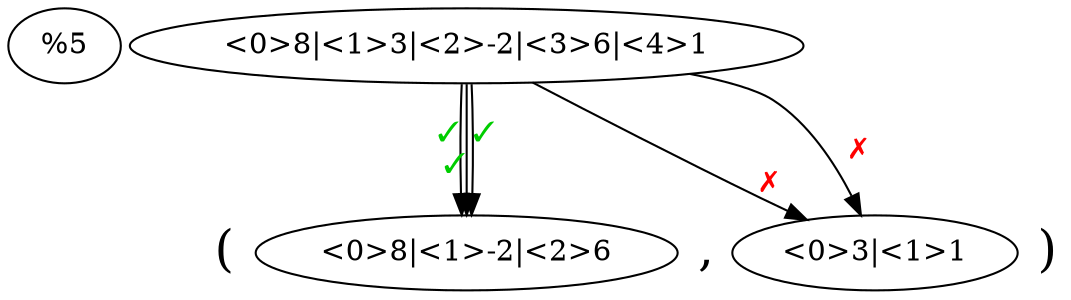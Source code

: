 digraph {
  <%= File.open(File.dirname(__FILE__) + "/defaults.dot.inc", "rb").read %>

  graph [
    ranksep = 0
    nodesep = 0.05
  ]

  list [label = "<0>8|<1>3|<2>-2|<3>6|<4>1"]

  {
    rank = "same"
    filtered [label = "<0>8|<1>-2|<2>6"]
    notFiltered [label = "<0>3|<1>1"]
    node [
      color = "transparent"
      fontsize = 24
      width = 0
      margin = 0
    ]
    op [label = "("]
    comma [label = ","]
    cp [label = ")"]
  }

  list:0 -> filtered:0 [xlabel = "✓", shape = "none", fontcolor = "green3"]
  list:1 -> notFiltered:0:n [label = "\n\n✗", fontcolor = "red"]
  list:2 -> filtered:1 [xlabel = "✓", shape = "none", fontcolor = "green3"]
  list:3 -> filtered:2 [xlabel = "✓", shape = "none", fontcolor = "green3"]
  list:4 -> notFiltered:1 [label = "✗", fontcolor = "red"]

  edge [dir = "none", penwidth = 0]
  op -> filtered -> comma -> notFiltered -> cp
}
